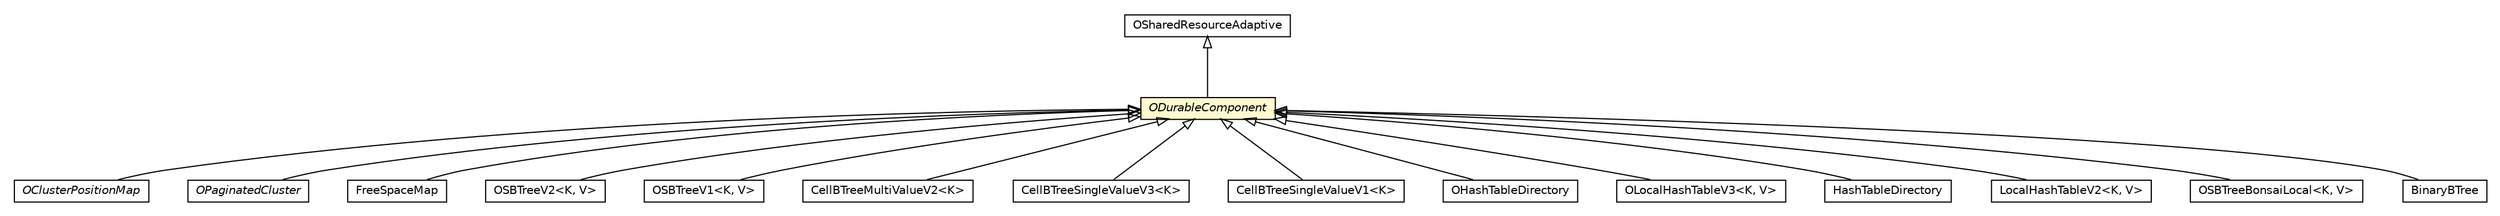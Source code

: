 #!/usr/local/bin/dot
#
# Class diagram 
# Generated by UMLGraph version R5_6-24-gf6e263 (http://www.umlgraph.org/)
#

digraph G {
	edge [fontname="Helvetica",fontsize=10,labelfontname="Helvetica",labelfontsize=10];
	node [fontname="Helvetica",fontsize=10,shape=plaintext];
	nodesep=0.25;
	ranksep=0.5;
	// com.orientechnologies.common.concur.resource.OSharedResourceAdaptive
	c3185251 [label=<<table title="com.orientechnologies.common.concur.resource.OSharedResourceAdaptive" border="0" cellborder="1" cellspacing="0" cellpadding="2" port="p" href="../../../../../../../common/concur/resource/OSharedResourceAdaptive.html">
		<tr><td><table border="0" cellspacing="0" cellpadding="1">
<tr><td align="center" balign="center"> OSharedResourceAdaptive </td></tr>
		</table></td></tr>
		</table>>, URL="../../../../../../../common/concur/resource/OSharedResourceAdaptive.html", fontname="Helvetica", fontcolor="black", fontsize=10.0];
	// com.orientechnologies.orient.core.storage.cluster.OClusterPositionMap
	c3186522 [label=<<table title="com.orientechnologies.orient.core.storage.cluster.OClusterPositionMap" border="0" cellborder="1" cellspacing="0" cellpadding="2" port="p" href="../../../../cluster/OClusterPositionMap.html">
		<tr><td><table border="0" cellspacing="0" cellpadding="1">
<tr><td align="center" balign="center"><font face="Helvetica-Oblique"> OClusterPositionMap </font></td></tr>
		</table></td></tr>
		</table>>, URL="../../../../cluster/OClusterPositionMap.html", fontname="Helvetica", fontcolor="black", fontsize=10.0];
	// com.orientechnologies.orient.core.storage.cluster.OPaginatedCluster
	c3186526 [label=<<table title="com.orientechnologies.orient.core.storage.cluster.OPaginatedCluster" border="0" cellborder="1" cellspacing="0" cellpadding="2" port="p" href="../../../../cluster/OPaginatedCluster.html">
		<tr><td><table border="0" cellspacing="0" cellpadding="1">
<tr><td align="center" balign="center"><font face="Helvetica-Oblique"> OPaginatedCluster </font></td></tr>
		</table></td></tr>
		</table>>, URL="../../../../cluster/OPaginatedCluster.html", fontname="Helvetica", fontcolor="black", fontsize=10.0];
	// com.orientechnologies.orient.core.storage.cluster.v2.FreeSpaceMap
	c3186538 [label=<<table title="com.orientechnologies.orient.core.storage.cluster.v2.FreeSpaceMap" border="0" cellborder="1" cellspacing="0" cellpadding="2" port="p" href="../../../../cluster/v2/FreeSpaceMap.html">
		<tr><td><table border="0" cellspacing="0" cellpadding="1">
<tr><td align="center" balign="center"> FreeSpaceMap </td></tr>
		</table></td></tr>
		</table>>, URL="../../../../cluster/v2/FreeSpaceMap.html", fontname="Helvetica", fontcolor="black", fontsize=10.0];
	// com.orientechnologies.orient.core.storage.impl.local.paginated.base.ODurableComponent
	c3186645 [label=<<table title="com.orientechnologies.orient.core.storage.impl.local.paginated.base.ODurableComponent" border="0" cellborder="1" cellspacing="0" cellpadding="2" port="p" bgcolor="lemonChiffon" href="./ODurableComponent.html">
		<tr><td><table border="0" cellspacing="0" cellpadding="1">
<tr><td align="center" balign="center"><font face="Helvetica-Oblique"> ODurableComponent </font></td></tr>
		</table></td></tr>
		</table>>, URL="./ODurableComponent.html", fontname="Helvetica", fontcolor="black", fontsize=10.0];
	// com.orientechnologies.orient.core.storage.index.sbtree.local.v2.OSBTreeV2<K, V>
	c3186699 [label=<<table title="com.orientechnologies.orient.core.storage.index.sbtree.local.v2.OSBTreeV2" border="0" cellborder="1" cellspacing="0" cellpadding="2" port="p" href="../../../../index/sbtree/local/v2/OSBTreeV2.html">
		<tr><td><table border="0" cellspacing="0" cellpadding="1">
<tr><td align="center" balign="center"> OSBTreeV2&lt;K, V&gt; </td></tr>
		</table></td></tr>
		</table>>, URL="../../../../index/sbtree/local/v2/OSBTreeV2.html", fontname="Helvetica", fontcolor="black", fontsize=10.0];
	// com.orientechnologies.orient.core.storage.index.sbtree.local.v1.OSBTreeV1<K, V>
	c3186706 [label=<<table title="com.orientechnologies.orient.core.storage.index.sbtree.local.v1.OSBTreeV1" border="0" cellborder="1" cellspacing="0" cellpadding="2" port="p" href="../../../../index/sbtree/local/v1/OSBTreeV1.html">
		<tr><td><table border="0" cellspacing="0" cellpadding="1">
<tr><td align="center" balign="center"> OSBTreeV1&lt;K, V&gt; </td></tr>
		</table></td></tr>
		</table>>, URL="../../../../index/sbtree/local/v1/OSBTreeV1.html", fontname="Helvetica", fontcolor="black", fontsize=10.0];
	// com.orientechnologies.orient.core.storage.index.sbtree.multivalue.v2.CellBTreeMultiValueV2<K>
	c3186713 [label=<<table title="com.orientechnologies.orient.core.storage.index.sbtree.multivalue.v2.CellBTreeMultiValueV2" border="0" cellborder="1" cellspacing="0" cellpadding="2" port="p" href="../../../../index/sbtree/multivalue/v2/CellBTreeMultiValueV2.html">
		<tr><td><table border="0" cellspacing="0" cellpadding="1">
<tr><td align="center" balign="center"> CellBTreeMultiValueV2&lt;K&gt; </td></tr>
		</table></td></tr>
		</table>>, URL="../../../../index/sbtree/multivalue/v2/CellBTreeMultiValueV2.html", fontname="Helvetica", fontcolor="black", fontsize=10.0];
	// com.orientechnologies.orient.core.storage.index.sbtree.singlevalue.v3.CellBTreeSingleValueV3<K>
	c3186724 [label=<<table title="com.orientechnologies.orient.core.storage.index.sbtree.singlevalue.v3.CellBTreeSingleValueV3" border="0" cellborder="1" cellspacing="0" cellpadding="2" port="p" href="../../../../index/sbtree/singlevalue/v3/CellBTreeSingleValueV3.html">
		<tr><td><table border="0" cellspacing="0" cellpadding="1">
<tr><td align="center" balign="center"> CellBTreeSingleValueV3&lt;K&gt; </td></tr>
		</table></td></tr>
		</table>>, URL="../../../../index/sbtree/singlevalue/v3/CellBTreeSingleValueV3.html", fontname="Helvetica", fontcolor="black", fontsize=10.0];
	// com.orientechnologies.orient.core.storage.index.sbtree.singlevalue.v1.CellBTreeSingleValueV1<K>
	c3186733 [label=<<table title="com.orientechnologies.orient.core.storage.index.sbtree.singlevalue.v1.CellBTreeSingleValueV1" border="0" cellborder="1" cellspacing="0" cellpadding="2" port="p" href="../../../../index/sbtree/singlevalue/v1/CellBTreeSingleValueV1.html">
		<tr><td><table border="0" cellspacing="0" cellpadding="1">
<tr><td align="center" balign="center"> CellBTreeSingleValueV1&lt;K&gt; </td></tr>
		</table></td></tr>
		</table>>, URL="../../../../index/sbtree/singlevalue/v1/CellBTreeSingleValueV1.html", fontname="Helvetica", fontcolor="black", fontsize=10.0];
	// com.orientechnologies.orient.core.storage.index.hashindex.local.v3.OHashTableDirectory
	c3186746 [label=<<table title="com.orientechnologies.orient.core.storage.index.hashindex.local.v3.OHashTableDirectory" border="0" cellborder="1" cellspacing="0" cellpadding="2" port="p" href="../../../../index/hashindex/local/v3/OHashTableDirectory.html">
		<tr><td><table border="0" cellspacing="0" cellpadding="1">
<tr><td align="center" balign="center"> OHashTableDirectory </td></tr>
		</table></td></tr>
		</table>>, URL="../../../../index/hashindex/local/v3/OHashTableDirectory.html", fontname="Helvetica", fontcolor="black", fontsize=10.0];
	// com.orientechnologies.orient.core.storage.index.hashindex.local.v3.OLocalHashTableV3<K, V>
	c3186747 [label=<<table title="com.orientechnologies.orient.core.storage.index.hashindex.local.v3.OLocalHashTableV3" border="0" cellborder="1" cellspacing="0" cellpadding="2" port="p" href="../../../../index/hashindex/local/v3/OLocalHashTableV3.html">
		<tr><td><table border="0" cellspacing="0" cellpadding="1">
<tr><td align="center" balign="center"> OLocalHashTableV3&lt;K, V&gt; </td></tr>
		</table></td></tr>
		</table>>, URL="../../../../index/hashindex/local/v3/OLocalHashTableV3.html", fontname="Helvetica", fontcolor="black", fontsize=10.0];
	// com.orientechnologies.orient.core.storage.index.hashindex.local.v2.HashTableDirectory
	c3186753 [label=<<table title="com.orientechnologies.orient.core.storage.index.hashindex.local.v2.HashTableDirectory" border="0" cellborder="1" cellspacing="0" cellpadding="2" port="p" href="../../../../index/hashindex/local/v2/HashTableDirectory.html">
		<tr><td><table border="0" cellspacing="0" cellpadding="1">
<tr><td align="center" balign="center"> HashTableDirectory </td></tr>
		</table></td></tr>
		</table>>, URL="../../../../index/hashindex/local/v2/HashTableDirectory.html", fontname="Helvetica", fontcolor="black", fontsize=10.0];
	// com.orientechnologies.orient.core.storage.index.hashindex.local.v2.LocalHashTableV2<K, V>
	c3186756 [label=<<table title="com.orientechnologies.orient.core.storage.index.hashindex.local.v2.LocalHashTableV2" border="0" cellborder="1" cellspacing="0" cellpadding="2" port="p" href="../../../../index/hashindex/local/v2/LocalHashTableV2.html">
		<tr><td><table border="0" cellspacing="0" cellpadding="1">
<tr><td align="center" balign="center"> LocalHashTableV2&lt;K, V&gt; </td></tr>
		</table></td></tr>
		</table>>, URL="../../../../index/hashindex/local/v2/LocalHashTableV2.html", fontname="Helvetica", fontcolor="black", fontsize=10.0];
	// com.orientechnologies.orient.core.storage.index.sbtreebonsai.local.OSBTreeBonsaiLocal<K, V>
	c3186761 [label=<<table title="com.orientechnologies.orient.core.storage.index.sbtreebonsai.local.OSBTreeBonsaiLocal" border="0" cellborder="1" cellspacing="0" cellpadding="2" port="p" href="../../../../index/sbtreebonsai/local/OSBTreeBonsaiLocal.html">
		<tr><td><table border="0" cellspacing="0" cellpadding="1">
<tr><td align="center" balign="center"> OSBTreeBonsaiLocal&lt;K, V&gt; </td></tr>
		</table></td></tr>
		</table>>, URL="../../../../index/sbtreebonsai/local/OSBTreeBonsaiLocal.html", fontname="Helvetica", fontcolor="black", fontsize=10.0];
	// com.orientechnologies.orient.core.storage.index.nkbtree.binarybtree.BinaryBTree
	c3186782 [label=<<table title="com.orientechnologies.orient.core.storage.index.nkbtree.binarybtree.BinaryBTree" border="0" cellborder="1" cellspacing="0" cellpadding="2" port="p" href="../../../../index/nkbtree/binarybtree/BinaryBTree.html">
		<tr><td><table border="0" cellspacing="0" cellpadding="1">
<tr><td align="center" balign="center"> BinaryBTree </td></tr>
		</table></td></tr>
		</table>>, URL="../../../../index/nkbtree/binarybtree/BinaryBTree.html", fontname="Helvetica", fontcolor="black", fontsize=10.0];
	//com.orientechnologies.orient.core.storage.cluster.OClusterPositionMap extends com.orientechnologies.orient.core.storage.impl.local.paginated.base.ODurableComponent
	c3186645:p -> c3186522:p [dir=back,arrowtail=empty];
	//com.orientechnologies.orient.core.storage.cluster.OPaginatedCluster extends com.orientechnologies.orient.core.storage.impl.local.paginated.base.ODurableComponent
	c3186645:p -> c3186526:p [dir=back,arrowtail=empty];
	//com.orientechnologies.orient.core.storage.cluster.v2.FreeSpaceMap extends com.orientechnologies.orient.core.storage.impl.local.paginated.base.ODurableComponent
	c3186645:p -> c3186538:p [dir=back,arrowtail=empty];
	//com.orientechnologies.orient.core.storage.impl.local.paginated.base.ODurableComponent extends com.orientechnologies.common.concur.resource.OSharedResourceAdaptive
	c3185251:p -> c3186645:p [dir=back,arrowtail=empty];
	//com.orientechnologies.orient.core.storage.index.sbtree.local.v2.OSBTreeV2<K, V> extends com.orientechnologies.orient.core.storage.impl.local.paginated.base.ODurableComponent
	c3186645:p -> c3186699:p [dir=back,arrowtail=empty];
	//com.orientechnologies.orient.core.storage.index.sbtree.local.v1.OSBTreeV1<K, V> extends com.orientechnologies.orient.core.storage.impl.local.paginated.base.ODurableComponent
	c3186645:p -> c3186706:p [dir=back,arrowtail=empty];
	//com.orientechnologies.orient.core.storage.index.sbtree.multivalue.v2.CellBTreeMultiValueV2<K> extends com.orientechnologies.orient.core.storage.impl.local.paginated.base.ODurableComponent
	c3186645:p -> c3186713:p [dir=back,arrowtail=empty];
	//com.orientechnologies.orient.core.storage.index.sbtree.singlevalue.v3.CellBTreeSingleValueV3<K> extends com.orientechnologies.orient.core.storage.impl.local.paginated.base.ODurableComponent
	c3186645:p -> c3186724:p [dir=back,arrowtail=empty];
	//com.orientechnologies.orient.core.storage.index.sbtree.singlevalue.v1.CellBTreeSingleValueV1<K> extends com.orientechnologies.orient.core.storage.impl.local.paginated.base.ODurableComponent
	c3186645:p -> c3186733:p [dir=back,arrowtail=empty];
	//com.orientechnologies.orient.core.storage.index.hashindex.local.v3.OHashTableDirectory extends com.orientechnologies.orient.core.storage.impl.local.paginated.base.ODurableComponent
	c3186645:p -> c3186746:p [dir=back,arrowtail=empty];
	//com.orientechnologies.orient.core.storage.index.hashindex.local.v3.OLocalHashTableV3<K, V> extends com.orientechnologies.orient.core.storage.impl.local.paginated.base.ODurableComponent
	c3186645:p -> c3186747:p [dir=back,arrowtail=empty];
	//com.orientechnologies.orient.core.storage.index.hashindex.local.v2.HashTableDirectory extends com.orientechnologies.orient.core.storage.impl.local.paginated.base.ODurableComponent
	c3186645:p -> c3186753:p [dir=back,arrowtail=empty];
	//com.orientechnologies.orient.core.storage.index.hashindex.local.v2.LocalHashTableV2<K, V> extends com.orientechnologies.orient.core.storage.impl.local.paginated.base.ODurableComponent
	c3186645:p -> c3186756:p [dir=back,arrowtail=empty];
	//com.orientechnologies.orient.core.storage.index.sbtreebonsai.local.OSBTreeBonsaiLocal<K, V> extends com.orientechnologies.orient.core.storage.impl.local.paginated.base.ODurableComponent
	c3186645:p -> c3186761:p [dir=back,arrowtail=empty];
	//com.orientechnologies.orient.core.storage.index.nkbtree.binarybtree.BinaryBTree extends com.orientechnologies.orient.core.storage.impl.local.paginated.base.ODurableComponent
	c3186645:p -> c3186782:p [dir=back,arrowtail=empty];
}

